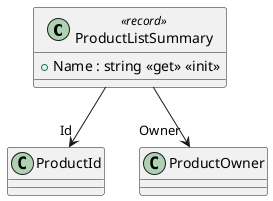 @startuml
class ProductListSummary <<record>> {
    + Name : string <<get>> <<init>>
}
ProductListSummary --> "Id" ProductId
ProductListSummary --> "Owner" ProductOwner
@enduml
